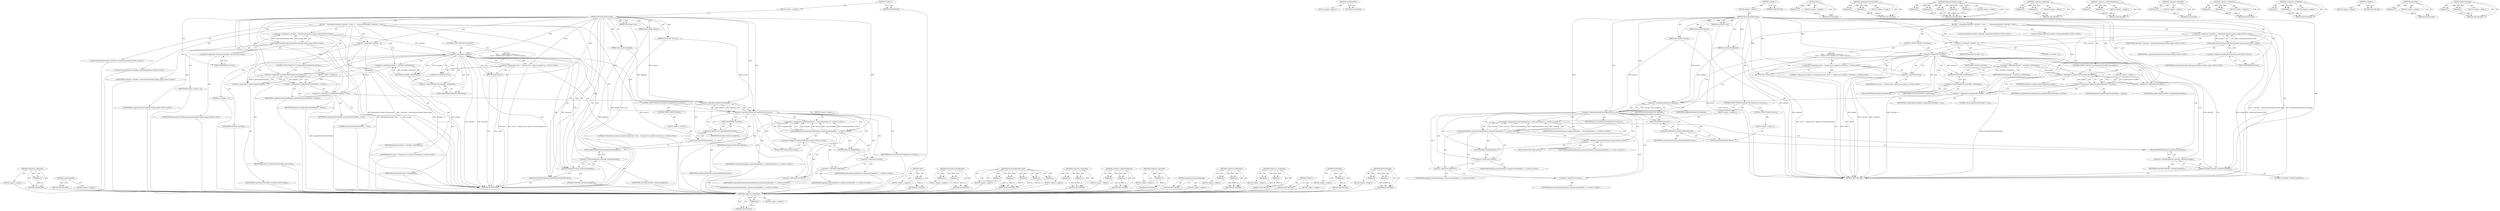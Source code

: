 digraph "positionChanged" {
vulnerable_133 [label=<(METHOD,&lt;operator&gt;.indirection)>];
vulnerable_134 [label=<(PARAM,p1)>];
vulnerable_135 [label=<(BLOCK,&lt;empty&gt;,&lt;empty&gt;)>];
vulnerable_136 [label=<(METHOD_RETURN,ANY)>];
vulnerable_159 [label=<(METHOD,currentTimeMS)>];
vulnerable_160 [label=<(BLOCK,&lt;empty&gt;,&lt;empty&gt;)>];
vulnerable_161 [label=<(METHOD_RETURN,ANY)>];
vulnerable_6 [label=<(METHOD,&lt;global&gt;)<SUB>1</SUB>>];
vulnerable_7 [label=<(BLOCK,&lt;empty&gt;,&lt;empty&gt;)<SUB>1</SUB>>];
vulnerable_8 [label=<(METHOD,setGeolocationOverride)<SUB>1</SUB>>];
vulnerable_9 [label=<(PARAM,ErrorString* error)<SUB>1</SUB>>];
vulnerable_10 [label=<(PARAM,const double* latitude)<SUB>1</SUB>>];
vulnerable_11 [label=<(PARAM,const double* longitude)<SUB>1</SUB>>];
vulnerable_12 [label=<(PARAM,const double* accuracy)<SUB>1</SUB>>];
vulnerable_13 [label=<(BLOCK,{
    GeolocationController* controller = Geolo...,{
    GeolocationController* controller = Geolo...)<SUB>2</SUB>>];
vulnerable_14 [label="<(LOCAL,GeolocationController* controller: GeolocationController*)<SUB>3</SUB>>"];
vulnerable_15 [label="<(&lt;operator&gt;.assignment,* controller = GeolocationController::from(m_page))<SUB>3</SUB>>"];
vulnerable_16 [label="<(IDENTIFIER,controller,* controller = GeolocationController::from(m_page))<SUB>3</SUB>>"];
vulnerable_17 [label="<(GeolocationController.from,GeolocationController::from(m_page))<SUB>3</SUB>>"];
vulnerable_18 [label="<(&lt;operator&gt;.fieldAccess,GeolocationController::from)<SUB>3</SUB>>"];
vulnerable_19 [label="<(IDENTIFIER,GeolocationController,GeolocationController::from(m_page))<SUB>3</SUB>>"];
vulnerable_20 [label=<(FIELD_IDENTIFIER,from,from)<SUB>3</SUB>>];
vulnerable_21 [label="<(IDENTIFIER,m_page,GeolocationController::from(m_page))<SUB>3</SUB>>"];
vulnerable_22 [label="<(LOCAL,GeolocationPosition* position: GeolocationPosition*)<SUB>4</SUB>>"];
vulnerable_23 [label=<(&lt;operator&gt;.assignment,* position = 0)<SUB>4</SUB>>];
vulnerable_24 [label=<(IDENTIFIER,position,* position = 0)<SUB>4</SUB>>];
vulnerable_25 [label=<(LITERAL,0,* position = 0)<SUB>4</SUB>>];
vulnerable_26 [label=<(CONTROL_STRUCTURE,IF,if (!controller))<SUB>5</SUB>>];
vulnerable_27 [label=<(&lt;operator&gt;.logicalNot,!controller)<SUB>5</SUB>>];
vulnerable_28 [label=<(IDENTIFIER,controller,!controller)<SUB>5</SUB>>];
vulnerable_29 [label="<(BLOCK,{
        *error = &quot;Internal error: unable to o...,{
        *error = &quot;Internal error: unable to o...)<SUB>5</SUB>>"];
vulnerable_30 [label="<(&lt;operator&gt;.assignment,*error = &quot;Internal error: unable to override ge...)<SUB>6</SUB>>"];
vulnerable_31 [label=<(&lt;operator&gt;.indirection,*error)<SUB>6</SUB>>];
vulnerable_32 [label="<(IDENTIFIER,error,*error = &quot;Internal error: unable to override ge...)<SUB>6</SUB>>"];
vulnerable_33 [label="<(LITERAL,&quot;Internal error: unable to override geolocation&quot;,*error = &quot;Internal error: unable to override ge...)<SUB>6</SUB>>"];
vulnerable_34 [label=<(RETURN,return;,return;)<SUB>7</SUB>>];
vulnerable_35 [label=<(&lt;operator&gt;.assignment,position = controller-&gt;lastPosition())<SUB>9</SUB>>];
vulnerable_36 [label=<(IDENTIFIER,position,position = controller-&gt;lastPosition())<SUB>9</SUB>>];
vulnerable_37 [label=<(lastPosition,controller-&gt;lastPosition())<SUB>9</SUB>>];
vulnerable_38 [label=<(&lt;operator&gt;.indirectFieldAccess,controller-&gt;lastPosition)<SUB>9</SUB>>];
vulnerable_39 [label=<(IDENTIFIER,controller,controller-&gt;lastPosition())<SUB>9</SUB>>];
vulnerable_40 [label=<(FIELD_IDENTIFIER,lastPosition,lastPosition)<SUB>9</SUB>>];
vulnerable_41 [label=<(CONTROL_STRUCTURE,IF,if (!m_geolocationOverridden &amp;&amp; position))<SUB>10</SUB>>];
vulnerable_42 [label=<(&lt;operator&gt;.logicalAnd,!m_geolocationOverridden &amp;&amp; position)<SUB>10</SUB>>];
vulnerable_43 [label=<(&lt;operator&gt;.logicalNot,!m_geolocationOverridden)<SUB>10</SUB>>];
vulnerable_44 [label=<(IDENTIFIER,m_geolocationOverridden,!m_geolocationOverridden)<SUB>10</SUB>>];
vulnerable_45 [label=<(IDENTIFIER,position,!m_geolocationOverridden &amp;&amp; position)<SUB>10</SUB>>];
vulnerable_46 [label=<(BLOCK,&lt;empty&gt;,&lt;empty&gt;)<SUB>11</SUB>>];
vulnerable_47 [label=<(&lt;operator&gt;.assignment,m_platformGeolocationPosition = position)<SUB>11</SUB>>];
vulnerable_48 [label=<(IDENTIFIER,m_platformGeolocationPosition,m_platformGeolocationPosition = position)<SUB>11</SUB>>];
vulnerable_49 [label=<(IDENTIFIER,position,m_platformGeolocationPosition = position)<SUB>11</SUB>>];
vulnerable_50 [label=<(&lt;operator&gt;.assignment,m_geolocationOverridden = true)<SUB>13</SUB>>];
vulnerable_51 [label=<(IDENTIFIER,m_geolocationOverridden,m_geolocationOverridden = true)<SUB>13</SUB>>];
vulnerable_52 [label=<(LITERAL,true,m_geolocationOverridden = true)<SUB>13</SUB>>];
vulnerable_53 [label=<(CONTROL_STRUCTURE,IF,if (latitude &amp;&amp; longitude &amp;&amp; accuracy))<SUB>14</SUB>>];
vulnerable_54 [label=<(&lt;operator&gt;.logicalAnd,latitude &amp;&amp; longitude &amp;&amp; accuracy)<SUB>14</SUB>>];
vulnerable_55 [label=<(&lt;operator&gt;.logicalAnd,latitude &amp;&amp; longitude)<SUB>14</SUB>>];
vulnerable_56 [label=<(IDENTIFIER,latitude,latitude &amp;&amp; longitude)<SUB>14</SUB>>];
vulnerable_57 [label=<(IDENTIFIER,longitude,latitude &amp;&amp; longitude)<SUB>14</SUB>>];
vulnerable_58 [label=<(IDENTIFIER,accuracy,latitude &amp;&amp; longitude &amp;&amp; accuracy)<SUB>14</SUB>>];
vulnerable_59 [label=<(BLOCK,&lt;empty&gt;,&lt;empty&gt;)<SUB>15</SUB>>];
vulnerable_60 [label="<(&lt;operator&gt;.assignment,m_geolocationPosition = GeolocationPosition::cr...)<SUB>15</SUB>>"];
vulnerable_61 [label="<(IDENTIFIER,m_geolocationPosition,m_geolocationPosition = GeolocationPosition::cr...)<SUB>15</SUB>>"];
vulnerable_62 [label="<(GeolocationPosition.create,GeolocationPosition::create(currentTimeMS(), *l...)<SUB>15</SUB>>"];
vulnerable_63 [label="<(&lt;operator&gt;.fieldAccess,GeolocationPosition::create)<SUB>15</SUB>>"];
vulnerable_64 [label="<(IDENTIFIER,GeolocationPosition,GeolocationPosition::create(currentTimeMS(), *l...)<SUB>15</SUB>>"];
vulnerable_65 [label=<(FIELD_IDENTIFIER,create,create)<SUB>15</SUB>>];
vulnerable_66 [label=<(currentTimeMS,currentTimeMS())<SUB>15</SUB>>];
vulnerable_67 [label=<(&lt;operator&gt;.indirection,*latitude)<SUB>15</SUB>>];
vulnerable_68 [label="<(IDENTIFIER,latitude,GeolocationPosition::create(currentTimeMS(), *l...)<SUB>15</SUB>>"];
vulnerable_69 [label=<(&lt;operator&gt;.indirection,*longitude)<SUB>15</SUB>>];
vulnerable_70 [label="<(IDENTIFIER,longitude,GeolocationPosition::create(currentTimeMS(), *l...)<SUB>15</SUB>>"];
vulnerable_71 [label=<(&lt;operator&gt;.indirection,*accuracy)<SUB>15</SUB>>];
vulnerable_72 [label="<(IDENTIFIER,accuracy,GeolocationPosition::create(currentTimeMS(), *l...)<SUB>15</SUB>>"];
vulnerable_73 [label=<(CONTROL_STRUCTURE,ELSE,else)<SUB>17</SUB>>];
vulnerable_74 [label=<(BLOCK,&lt;empty&gt;,&lt;empty&gt;)<SUB>17</SUB>>];
vulnerable_75 [label=<(clear,m_geolocationPosition.clear())<SUB>17</SUB>>];
vulnerable_76 [label=<(&lt;operator&gt;.fieldAccess,m_geolocationPosition.clear)<SUB>17</SUB>>];
vulnerable_77 [label=<(IDENTIFIER,m_geolocationPosition,m_geolocationPosition.clear())<SUB>17</SUB>>];
vulnerable_78 [label=<(FIELD_IDENTIFIER,clear,clear)<SUB>17</SUB>>];
vulnerable_79 [label=<(positionChanged,controller-&gt;positionChanged(0))<SUB>19</SUB>>];
vulnerable_80 [label=<(&lt;operator&gt;.indirectFieldAccess,controller-&gt;positionChanged)<SUB>19</SUB>>];
vulnerable_81 [label=<(IDENTIFIER,controller,controller-&gt;positionChanged(0))<SUB>19</SUB>>];
vulnerable_82 [label=<(FIELD_IDENTIFIER,positionChanged,positionChanged)<SUB>19</SUB>>];
vulnerable_83 [label=<(LITERAL,0,controller-&gt;positionChanged(0))<SUB>19</SUB>>];
vulnerable_84 [label=<(updateSensorsOverlayMessage,updateSensorsOverlayMessage())<SUB>20</SUB>>];
vulnerable_85 [label=<(METHOD_RETURN,void)<SUB>1</SUB>>];
vulnerable_87 [label=<(METHOD_RETURN,ANY)<SUB>1</SUB>>];
vulnerable_162 [label=<(METHOD,clear)>];
vulnerable_163 [label=<(PARAM,p1)>];
vulnerable_164 [label=<(BLOCK,&lt;empty&gt;,&lt;empty&gt;)>];
vulnerable_165 [label=<(METHOD_RETURN,ANY)>];
vulnerable_119 [label=<(METHOD,GeolocationController.from)>];
vulnerable_120 [label=<(PARAM,p1)>];
vulnerable_121 [label=<(PARAM,p2)>];
vulnerable_122 [label=<(BLOCK,&lt;empty&gt;,&lt;empty&gt;)>];
vulnerable_123 [label=<(METHOD_RETURN,ANY)>];
vulnerable_151 [label=<(METHOD,GeolocationPosition.create)>];
vulnerable_152 [label=<(PARAM,p1)>];
vulnerable_153 [label=<(PARAM,p2)>];
vulnerable_154 [label=<(PARAM,p3)>];
vulnerable_155 [label=<(PARAM,p4)>];
vulnerable_156 [label=<(PARAM,p5)>];
vulnerable_157 [label=<(BLOCK,&lt;empty&gt;,&lt;empty&gt;)>];
vulnerable_158 [label=<(METHOD_RETURN,ANY)>];
vulnerable_146 [label=<(METHOD,&lt;operator&gt;.logicalAnd)>];
vulnerable_147 [label=<(PARAM,p1)>];
vulnerable_148 [label=<(PARAM,p2)>];
vulnerable_149 [label=<(BLOCK,&lt;empty&gt;,&lt;empty&gt;)>];
vulnerable_150 [label=<(METHOD_RETURN,ANY)>];
vulnerable_141 [label=<(METHOD,&lt;operator&gt;.indirectFieldAccess)>];
vulnerable_142 [label=<(PARAM,p1)>];
vulnerable_143 [label=<(PARAM,p2)>];
vulnerable_144 [label=<(BLOCK,&lt;empty&gt;,&lt;empty&gt;)>];
vulnerable_145 [label=<(METHOD_RETURN,ANY)>];
vulnerable_129 [label=<(METHOD,&lt;operator&gt;.logicalNot)>];
vulnerable_130 [label=<(PARAM,p1)>];
vulnerable_131 [label=<(BLOCK,&lt;empty&gt;,&lt;empty&gt;)>];
vulnerable_132 [label=<(METHOD_RETURN,ANY)>];
vulnerable_171 [label=<(METHOD,updateSensorsOverlayMessage)>];
vulnerable_172 [label=<(BLOCK,&lt;empty&gt;,&lt;empty&gt;)>];
vulnerable_173 [label=<(METHOD_RETURN,ANY)>];
vulnerable_124 [label=<(METHOD,&lt;operator&gt;.fieldAccess)>];
vulnerable_125 [label=<(PARAM,p1)>];
vulnerable_126 [label=<(PARAM,p2)>];
vulnerable_127 [label=<(BLOCK,&lt;empty&gt;,&lt;empty&gt;)>];
vulnerable_128 [label=<(METHOD_RETURN,ANY)>];
vulnerable_114 [label=<(METHOD,&lt;operator&gt;.assignment)>];
vulnerable_115 [label=<(PARAM,p1)>];
vulnerable_116 [label=<(PARAM,p2)>];
vulnerable_117 [label=<(BLOCK,&lt;empty&gt;,&lt;empty&gt;)>];
vulnerable_118 [label=<(METHOD_RETURN,ANY)>];
vulnerable_108 [label=<(METHOD,&lt;global&gt;)<SUB>1</SUB>>];
vulnerable_109 [label=<(BLOCK,&lt;empty&gt;,&lt;empty&gt;)>];
vulnerable_110 [label=<(METHOD_RETURN,ANY)>];
vulnerable_137 [label=<(METHOD,lastPosition)>];
vulnerable_138 [label=<(PARAM,p1)>];
vulnerable_139 [label=<(BLOCK,&lt;empty&gt;,&lt;empty&gt;)>];
vulnerable_140 [label=<(METHOD_RETURN,ANY)>];
vulnerable_166 [label=<(METHOD,positionChanged)>];
vulnerable_167 [label=<(PARAM,p1)>];
vulnerable_168 [label=<(PARAM,p2)>];
vulnerable_169 [label=<(BLOCK,&lt;empty&gt;,&lt;empty&gt;)>];
vulnerable_170 [label=<(METHOD_RETURN,ANY)>];
fixed_132 [label=<(METHOD,&lt;operator&gt;.indirection)>];
fixed_133 [label=<(PARAM,p1)>];
fixed_134 [label=<(BLOCK,&lt;empty&gt;,&lt;empty&gt;)>];
fixed_135 [label=<(METHOD_RETURN,ANY)>];
fixed_158 [label=<(METHOD,currentTimeMS)>];
fixed_159 [label=<(BLOCK,&lt;empty&gt;,&lt;empty&gt;)>];
fixed_160 [label=<(METHOD_RETURN,ANY)>];
fixed_6 [label=<(METHOD,&lt;global&gt;)<SUB>1</SUB>>];
fixed_7 [label=<(BLOCK,&lt;empty&gt;,&lt;empty&gt;)<SUB>1</SUB>>];
fixed_8 [label=<(METHOD,setGeolocationOverride)<SUB>1</SUB>>];
fixed_9 [label=<(PARAM,ErrorString* error)<SUB>1</SUB>>];
fixed_10 [label=<(PARAM,const double* latitude)<SUB>1</SUB>>];
fixed_11 [label=<(PARAM,const double* longitude)<SUB>1</SUB>>];
fixed_12 [label=<(PARAM,const double* accuracy)<SUB>1</SUB>>];
fixed_13 [label=<(BLOCK,{
    GeolocationController* controller = Geolo...,{
    GeolocationController* controller = Geolo...)<SUB>2</SUB>>];
fixed_14 [label="<(LOCAL,GeolocationController* controller: GeolocationController*)<SUB>3</SUB>>"];
fixed_15 [label="<(&lt;operator&gt;.assignment,* controller = GeolocationController::from(m_page))<SUB>3</SUB>>"];
fixed_16 [label="<(IDENTIFIER,controller,* controller = GeolocationController::from(m_page))<SUB>3</SUB>>"];
fixed_17 [label="<(GeolocationController.from,GeolocationController::from(m_page))<SUB>3</SUB>>"];
fixed_18 [label="<(&lt;operator&gt;.fieldAccess,GeolocationController::from)<SUB>3</SUB>>"];
fixed_19 [label="<(IDENTIFIER,GeolocationController,GeolocationController::from(m_page))<SUB>3</SUB>>"];
fixed_20 [label=<(FIELD_IDENTIFIER,from,from)<SUB>3</SUB>>];
fixed_21 [label="<(IDENTIFIER,m_page,GeolocationController::from(m_page))<SUB>3</SUB>>"];
fixed_22 [label="<(LOCAL,GeolocationPosition* position: GeolocationPosition*)<SUB>4</SUB>>"];
fixed_23 [label=<(&lt;operator&gt;.assignment,* position = 0)<SUB>4</SUB>>];
fixed_24 [label=<(IDENTIFIER,position,* position = 0)<SUB>4</SUB>>];
fixed_25 [label=<(LITERAL,0,* position = 0)<SUB>4</SUB>>];
fixed_26 [label=<(CONTROL_STRUCTURE,IF,if (!controller))<SUB>5</SUB>>];
fixed_27 [label=<(&lt;operator&gt;.logicalNot,!controller)<SUB>5</SUB>>];
fixed_28 [label=<(IDENTIFIER,controller,!controller)<SUB>5</SUB>>];
fixed_29 [label="<(BLOCK,{
        *error = &quot;Internal error: unable to o...,{
        *error = &quot;Internal error: unable to o...)<SUB>5</SUB>>"];
fixed_30 [label="<(&lt;operator&gt;.assignment,*error = &quot;Internal error: unable to override ge...)<SUB>6</SUB>>"];
fixed_31 [label=<(&lt;operator&gt;.indirection,*error)<SUB>6</SUB>>];
fixed_32 [label="<(IDENTIFIER,error,*error = &quot;Internal error: unable to override ge...)<SUB>6</SUB>>"];
fixed_33 [label="<(LITERAL,&quot;Internal error: unable to override geolocation&quot;,*error = &quot;Internal error: unable to override ge...)<SUB>6</SUB>>"];
fixed_34 [label=<(RETURN,return;,return;)<SUB>7</SUB>>];
fixed_35 [label=<(&lt;operator&gt;.assignment,position = controller-&gt;lastPosition())<SUB>9</SUB>>];
fixed_36 [label=<(IDENTIFIER,position,position = controller-&gt;lastPosition())<SUB>9</SUB>>];
fixed_37 [label=<(lastPosition,controller-&gt;lastPosition())<SUB>9</SUB>>];
fixed_38 [label=<(&lt;operator&gt;.indirectFieldAccess,controller-&gt;lastPosition)<SUB>9</SUB>>];
fixed_39 [label=<(IDENTIFIER,controller,controller-&gt;lastPosition())<SUB>9</SUB>>];
fixed_40 [label=<(FIELD_IDENTIFIER,lastPosition,lastPosition)<SUB>9</SUB>>];
fixed_41 [label=<(CONTROL_STRUCTURE,IF,if (!m_geolocationOverridden &amp;&amp; position))<SUB>10</SUB>>];
fixed_42 [label=<(&lt;operator&gt;.logicalAnd,!m_geolocationOverridden &amp;&amp; position)<SUB>10</SUB>>];
fixed_43 [label=<(&lt;operator&gt;.logicalNot,!m_geolocationOverridden)<SUB>10</SUB>>];
fixed_44 [label=<(IDENTIFIER,m_geolocationOverridden,!m_geolocationOverridden)<SUB>10</SUB>>];
fixed_45 [label=<(IDENTIFIER,position,!m_geolocationOverridden &amp;&amp; position)<SUB>10</SUB>>];
fixed_46 [label=<(BLOCK,&lt;empty&gt;,&lt;empty&gt;)<SUB>11</SUB>>];
fixed_47 [label=<(&lt;operator&gt;.assignment,m_platformGeolocationPosition = position)<SUB>11</SUB>>];
fixed_48 [label=<(IDENTIFIER,m_platformGeolocationPosition,m_platformGeolocationPosition = position)<SUB>11</SUB>>];
fixed_49 [label=<(IDENTIFIER,position,m_platformGeolocationPosition = position)<SUB>11</SUB>>];
fixed_50 [label=<(&lt;operator&gt;.assignment,m_geolocationOverridden = true)<SUB>13</SUB>>];
fixed_51 [label=<(IDENTIFIER,m_geolocationOverridden,m_geolocationOverridden = true)<SUB>13</SUB>>];
fixed_52 [label=<(LITERAL,true,m_geolocationOverridden = true)<SUB>13</SUB>>];
fixed_53 [label=<(CONTROL_STRUCTURE,IF,if (latitude &amp;&amp; longitude &amp;&amp; accuracy))<SUB>14</SUB>>];
fixed_54 [label=<(&lt;operator&gt;.logicalAnd,latitude &amp;&amp; longitude &amp;&amp; accuracy)<SUB>14</SUB>>];
fixed_55 [label=<(&lt;operator&gt;.logicalAnd,latitude &amp;&amp; longitude)<SUB>14</SUB>>];
fixed_56 [label=<(IDENTIFIER,latitude,latitude &amp;&amp; longitude)<SUB>14</SUB>>];
fixed_57 [label=<(IDENTIFIER,longitude,latitude &amp;&amp; longitude)<SUB>14</SUB>>];
fixed_58 [label=<(IDENTIFIER,accuracy,latitude &amp;&amp; longitude &amp;&amp; accuracy)<SUB>14</SUB>>];
fixed_59 [label=<(BLOCK,&lt;empty&gt;,&lt;empty&gt;)<SUB>15</SUB>>];
fixed_60 [label="<(&lt;operator&gt;.assignment,m_geolocationPosition = GeolocationPosition::cr...)<SUB>15</SUB>>"];
fixed_61 [label="<(IDENTIFIER,m_geolocationPosition,m_geolocationPosition = GeolocationPosition::cr...)<SUB>15</SUB>>"];
fixed_62 [label="<(GeolocationPosition.create,GeolocationPosition::create(currentTimeMS(), *l...)<SUB>15</SUB>>"];
fixed_63 [label="<(&lt;operator&gt;.fieldAccess,GeolocationPosition::create)<SUB>15</SUB>>"];
fixed_64 [label="<(IDENTIFIER,GeolocationPosition,GeolocationPosition::create(currentTimeMS(), *l...)<SUB>15</SUB>>"];
fixed_65 [label=<(FIELD_IDENTIFIER,create,create)<SUB>15</SUB>>];
fixed_66 [label=<(currentTimeMS,currentTimeMS())<SUB>15</SUB>>];
fixed_67 [label=<(&lt;operator&gt;.indirection,*latitude)<SUB>15</SUB>>];
fixed_68 [label="<(IDENTIFIER,latitude,GeolocationPosition::create(currentTimeMS(), *l...)<SUB>15</SUB>>"];
fixed_69 [label=<(&lt;operator&gt;.indirection,*longitude)<SUB>15</SUB>>];
fixed_70 [label="<(IDENTIFIER,longitude,GeolocationPosition::create(currentTimeMS(), *l...)<SUB>15</SUB>>"];
fixed_71 [label=<(&lt;operator&gt;.indirection,*accuracy)<SUB>15</SUB>>];
fixed_72 [label="<(IDENTIFIER,accuracy,GeolocationPosition::create(currentTimeMS(), *l...)<SUB>15</SUB>>"];
fixed_73 [label=<(CONTROL_STRUCTURE,ELSE,else)<SUB>17</SUB>>];
fixed_74 [label=<(BLOCK,&lt;empty&gt;,&lt;empty&gt;)<SUB>17</SUB>>];
fixed_75 [label=<(clear,m_geolocationPosition.clear())<SUB>17</SUB>>];
fixed_76 [label=<(&lt;operator&gt;.fieldAccess,m_geolocationPosition.clear)<SUB>17</SUB>>];
fixed_77 [label=<(IDENTIFIER,m_geolocationPosition,m_geolocationPosition.clear())<SUB>17</SUB>>];
fixed_78 [label=<(FIELD_IDENTIFIER,clear,clear)<SUB>17</SUB>>];
fixed_79 [label=<(positionChanged,controller-&gt;positionChanged(0))<SUB>19</SUB>>];
fixed_80 [label=<(&lt;operator&gt;.indirectFieldAccess,controller-&gt;positionChanged)<SUB>19</SUB>>];
fixed_81 [label=<(IDENTIFIER,controller,controller-&gt;positionChanged(0))<SUB>19</SUB>>];
fixed_82 [label=<(FIELD_IDENTIFIER,positionChanged,positionChanged)<SUB>19</SUB>>];
fixed_83 [label=<(LITERAL,0,controller-&gt;positionChanged(0))<SUB>19</SUB>>];
fixed_84 [label=<(METHOD_RETURN,void)<SUB>1</SUB>>];
fixed_86 [label=<(METHOD_RETURN,ANY)<SUB>1</SUB>>];
fixed_161 [label=<(METHOD,clear)>];
fixed_162 [label=<(PARAM,p1)>];
fixed_163 [label=<(BLOCK,&lt;empty&gt;,&lt;empty&gt;)>];
fixed_164 [label=<(METHOD_RETURN,ANY)>];
fixed_118 [label=<(METHOD,GeolocationController.from)>];
fixed_119 [label=<(PARAM,p1)>];
fixed_120 [label=<(PARAM,p2)>];
fixed_121 [label=<(BLOCK,&lt;empty&gt;,&lt;empty&gt;)>];
fixed_122 [label=<(METHOD_RETURN,ANY)>];
fixed_150 [label=<(METHOD,GeolocationPosition.create)>];
fixed_151 [label=<(PARAM,p1)>];
fixed_152 [label=<(PARAM,p2)>];
fixed_153 [label=<(PARAM,p3)>];
fixed_154 [label=<(PARAM,p4)>];
fixed_155 [label=<(PARAM,p5)>];
fixed_156 [label=<(BLOCK,&lt;empty&gt;,&lt;empty&gt;)>];
fixed_157 [label=<(METHOD_RETURN,ANY)>];
fixed_145 [label=<(METHOD,&lt;operator&gt;.logicalAnd)>];
fixed_146 [label=<(PARAM,p1)>];
fixed_147 [label=<(PARAM,p2)>];
fixed_148 [label=<(BLOCK,&lt;empty&gt;,&lt;empty&gt;)>];
fixed_149 [label=<(METHOD_RETURN,ANY)>];
fixed_140 [label=<(METHOD,&lt;operator&gt;.indirectFieldAccess)>];
fixed_141 [label=<(PARAM,p1)>];
fixed_142 [label=<(PARAM,p2)>];
fixed_143 [label=<(BLOCK,&lt;empty&gt;,&lt;empty&gt;)>];
fixed_144 [label=<(METHOD_RETURN,ANY)>];
fixed_128 [label=<(METHOD,&lt;operator&gt;.logicalNot)>];
fixed_129 [label=<(PARAM,p1)>];
fixed_130 [label=<(BLOCK,&lt;empty&gt;,&lt;empty&gt;)>];
fixed_131 [label=<(METHOD_RETURN,ANY)>];
fixed_123 [label=<(METHOD,&lt;operator&gt;.fieldAccess)>];
fixed_124 [label=<(PARAM,p1)>];
fixed_125 [label=<(PARAM,p2)>];
fixed_126 [label=<(BLOCK,&lt;empty&gt;,&lt;empty&gt;)>];
fixed_127 [label=<(METHOD_RETURN,ANY)>];
fixed_113 [label=<(METHOD,&lt;operator&gt;.assignment)>];
fixed_114 [label=<(PARAM,p1)>];
fixed_115 [label=<(PARAM,p2)>];
fixed_116 [label=<(BLOCK,&lt;empty&gt;,&lt;empty&gt;)>];
fixed_117 [label=<(METHOD_RETURN,ANY)>];
fixed_107 [label=<(METHOD,&lt;global&gt;)<SUB>1</SUB>>];
fixed_108 [label=<(BLOCK,&lt;empty&gt;,&lt;empty&gt;)>];
fixed_109 [label=<(METHOD_RETURN,ANY)>];
fixed_136 [label=<(METHOD,lastPosition)>];
fixed_137 [label=<(PARAM,p1)>];
fixed_138 [label=<(BLOCK,&lt;empty&gt;,&lt;empty&gt;)>];
fixed_139 [label=<(METHOD_RETURN,ANY)>];
fixed_165 [label=<(METHOD,positionChanged)>];
fixed_166 [label=<(PARAM,p1)>];
fixed_167 [label=<(PARAM,p2)>];
fixed_168 [label=<(BLOCK,&lt;empty&gt;,&lt;empty&gt;)>];
fixed_169 [label=<(METHOD_RETURN,ANY)>];
vulnerable_133 -> vulnerable_134  [key=0, label="AST: "];
vulnerable_133 -> vulnerable_134  [key=1, label="DDG: "];
vulnerable_133 -> vulnerable_135  [key=0, label="AST: "];
vulnerable_133 -> vulnerable_136  [key=0, label="AST: "];
vulnerable_133 -> vulnerable_136  [key=1, label="CFG: "];
vulnerable_134 -> vulnerable_136  [key=0, label="DDG: p1"];
vulnerable_135 -> fixed_132  [key=0];
vulnerable_136 -> fixed_132  [key=0];
vulnerable_159 -> vulnerable_160  [key=0, label="AST: "];
vulnerable_159 -> vulnerable_161  [key=0, label="AST: "];
vulnerable_159 -> vulnerable_161  [key=1, label="CFG: "];
vulnerable_160 -> fixed_132  [key=0];
vulnerable_161 -> fixed_132  [key=0];
vulnerable_6 -> vulnerable_7  [key=0, label="AST: "];
vulnerable_6 -> vulnerable_87  [key=0, label="AST: "];
vulnerable_6 -> vulnerable_87  [key=1, label="CFG: "];
vulnerable_7 -> vulnerable_8  [key=0, label="AST: "];
vulnerable_8 -> vulnerable_9  [key=0, label="AST: "];
vulnerable_8 -> vulnerable_9  [key=1, label="DDG: "];
vulnerable_8 -> vulnerable_10  [key=0, label="AST: "];
vulnerable_8 -> vulnerable_10  [key=1, label="DDG: "];
vulnerable_8 -> vulnerable_11  [key=0, label="AST: "];
vulnerable_8 -> vulnerable_11  [key=1, label="DDG: "];
vulnerable_8 -> vulnerable_12  [key=0, label="AST: "];
vulnerable_8 -> vulnerable_12  [key=1, label="DDG: "];
vulnerable_8 -> vulnerable_13  [key=0, label="AST: "];
vulnerable_8 -> vulnerable_85  [key=0, label="AST: "];
vulnerable_8 -> vulnerable_20  [key=0, label="CFG: "];
vulnerable_8 -> vulnerable_23  [key=0, label="DDG: "];
vulnerable_8 -> vulnerable_50  [key=0, label="DDG: "];
vulnerable_8 -> vulnerable_84  [key=0, label="DDG: "];
vulnerable_8 -> vulnerable_79  [key=0, label="DDG: "];
vulnerable_8 -> vulnerable_17  [key=0, label="DDG: "];
vulnerable_8 -> vulnerable_27  [key=0, label="DDG: "];
vulnerable_8 -> vulnerable_30  [key=0, label="DDG: "];
vulnerable_8 -> vulnerable_34  [key=0, label="DDG: "];
vulnerable_8 -> vulnerable_42  [key=0, label="DDG: "];
vulnerable_8 -> vulnerable_47  [key=0, label="DDG: "];
vulnerable_8 -> vulnerable_54  [key=0, label="DDG: "];
vulnerable_8 -> vulnerable_43  [key=0, label="DDG: "];
vulnerable_8 -> vulnerable_55  [key=0, label="DDG: "];
vulnerable_8 -> vulnerable_62  [key=0, label="DDG: "];
vulnerable_9 -> vulnerable_85  [key=0, label="DDG: error"];
vulnerable_10 -> vulnerable_85  [key=0, label="DDG: latitude"];
vulnerable_10 -> vulnerable_55  [key=0, label="DDG: latitude"];
vulnerable_11 -> vulnerable_85  [key=0, label="DDG: longitude"];
vulnerable_11 -> vulnerable_55  [key=0, label="DDG: longitude"];
vulnerable_12 -> vulnerable_85  [key=0, label="DDG: accuracy"];
vulnerable_12 -> vulnerable_54  [key=0, label="DDG: accuracy"];
vulnerable_13 -> vulnerable_14  [key=0, label="AST: "];
vulnerable_13 -> vulnerable_15  [key=0, label="AST: "];
vulnerable_13 -> vulnerable_22  [key=0, label="AST: "];
vulnerable_13 -> vulnerable_23  [key=0, label="AST: "];
vulnerable_13 -> vulnerable_26  [key=0, label="AST: "];
vulnerable_13 -> vulnerable_35  [key=0, label="AST: "];
vulnerable_13 -> vulnerable_41  [key=0, label="AST: "];
vulnerable_13 -> vulnerable_50  [key=0, label="AST: "];
vulnerable_13 -> vulnerable_53  [key=0, label="AST: "];
vulnerable_13 -> vulnerable_79  [key=0, label="AST: "];
vulnerable_13 -> vulnerable_84  [key=0, label="AST: "];
vulnerable_14 -> fixed_132  [key=0];
vulnerable_15 -> vulnerable_16  [key=0, label="AST: "];
vulnerable_15 -> vulnerable_17  [key=0, label="AST: "];
vulnerable_15 -> vulnerable_23  [key=0, label="CFG: "];
vulnerable_15 -> vulnerable_85  [key=0, label="DDG: GeolocationController::from(m_page)"];
vulnerable_15 -> vulnerable_85  [key=1, label="DDG: * controller = GeolocationController::from(m_page)"];
vulnerable_15 -> vulnerable_27  [key=0, label="DDG: controller"];
vulnerable_16 -> fixed_132  [key=0];
vulnerable_17 -> vulnerable_18  [key=0, label="AST: "];
vulnerable_17 -> vulnerable_21  [key=0, label="AST: "];
vulnerable_17 -> vulnerable_15  [key=0, label="CFG: "];
vulnerable_17 -> vulnerable_15  [key=1, label="DDG: GeolocationController::from"];
vulnerable_17 -> vulnerable_15  [key=2, label="DDG: m_page"];
vulnerable_17 -> vulnerable_85  [key=0, label="DDG: GeolocationController::from"];
vulnerable_17 -> vulnerable_85  [key=1, label="DDG: m_page"];
vulnerable_18 -> vulnerable_19  [key=0, label="AST: "];
vulnerable_18 -> vulnerable_20  [key=0, label="AST: "];
vulnerable_18 -> vulnerable_17  [key=0, label="CFG: "];
vulnerable_19 -> fixed_132  [key=0];
vulnerable_20 -> vulnerable_18  [key=0, label="CFG: "];
vulnerable_21 -> fixed_132  [key=0];
vulnerable_22 -> fixed_132  [key=0];
vulnerable_23 -> vulnerable_24  [key=0, label="AST: "];
vulnerable_23 -> vulnerable_25  [key=0, label="AST: "];
vulnerable_23 -> vulnerable_27  [key=0, label="CFG: "];
vulnerable_23 -> vulnerable_85  [key=0, label="DDG: position"];
vulnerable_23 -> vulnerable_85  [key=1, label="DDG: * position = 0"];
vulnerable_24 -> fixed_132  [key=0];
vulnerable_25 -> fixed_132  [key=0];
vulnerable_26 -> vulnerable_27  [key=0, label="AST: "];
vulnerable_26 -> vulnerable_29  [key=0, label="AST: "];
vulnerable_27 -> vulnerable_28  [key=0, label="AST: "];
vulnerable_27 -> vulnerable_31  [key=0, label="CFG: "];
vulnerable_27 -> vulnerable_31  [key=1, label="CDG: "];
vulnerable_27 -> vulnerable_40  [key=0, label="CFG: "];
vulnerable_27 -> vulnerable_40  [key=1, label="CDG: "];
vulnerable_27 -> vulnerable_85  [key=0, label="DDG: controller"];
vulnerable_27 -> vulnerable_85  [key=1, label="DDG: !controller"];
vulnerable_27 -> vulnerable_79  [key=0, label="DDG: controller"];
vulnerable_27 -> vulnerable_79  [key=1, label="CDG: "];
vulnerable_27 -> vulnerable_37  [key=0, label="DDG: controller"];
vulnerable_27 -> vulnerable_37  [key=1, label="CDG: "];
vulnerable_27 -> vulnerable_30  [key=0, label="CDG: "];
vulnerable_27 -> vulnerable_34  [key=0, label="CDG: "];
vulnerable_27 -> vulnerable_42  [key=0, label="CDG: "];
vulnerable_27 -> vulnerable_84  [key=0, label="CDG: "];
vulnerable_27 -> vulnerable_38  [key=0, label="CDG: "];
vulnerable_27 -> vulnerable_50  [key=0, label="CDG: "];
vulnerable_27 -> vulnerable_35  [key=0, label="CDG: "];
vulnerable_27 -> vulnerable_82  [key=0, label="CDG: "];
vulnerable_27 -> vulnerable_54  [key=0, label="CDG: "];
vulnerable_27 -> vulnerable_43  [key=0, label="CDG: "];
vulnerable_27 -> vulnerable_80  [key=0, label="CDG: "];
vulnerable_27 -> vulnerable_55  [key=0, label="CDG: "];
vulnerable_28 -> fixed_132  [key=0];
vulnerable_29 -> vulnerable_30  [key=0, label="AST: "];
vulnerable_29 -> vulnerable_34  [key=0, label="AST: "];
vulnerable_30 -> vulnerable_31  [key=0, label="AST: "];
vulnerable_30 -> vulnerable_33  [key=0, label="AST: "];
vulnerable_30 -> vulnerable_34  [key=0, label="CFG: "];
vulnerable_30 -> vulnerable_85  [key=0, label="DDG: *error"];
vulnerable_30 -> vulnerable_85  [key=1, label="DDG: *error = &quot;Internal error: unable to override geolocation&quot;"];
vulnerable_31 -> vulnerable_32  [key=0, label="AST: "];
vulnerable_31 -> vulnerable_30  [key=0, label="CFG: "];
vulnerable_32 -> fixed_132  [key=0];
vulnerable_33 -> fixed_132  [key=0];
vulnerable_34 -> vulnerable_85  [key=0, label="CFG: "];
vulnerable_34 -> vulnerable_85  [key=1, label="DDG: &lt;RET&gt;"];
vulnerable_35 -> vulnerable_36  [key=0, label="AST: "];
vulnerable_35 -> vulnerable_37  [key=0, label="AST: "];
vulnerable_35 -> vulnerable_43  [key=0, label="CFG: "];
vulnerable_35 -> vulnerable_42  [key=0, label="DDG: position"];
vulnerable_36 -> fixed_132  [key=0];
vulnerable_37 -> vulnerable_38  [key=0, label="AST: "];
vulnerable_37 -> vulnerable_35  [key=0, label="CFG: "];
vulnerable_37 -> vulnerable_35  [key=1, label="DDG: controller-&gt;lastPosition"];
vulnerable_38 -> vulnerable_39  [key=0, label="AST: "];
vulnerable_38 -> vulnerable_40  [key=0, label="AST: "];
vulnerable_38 -> vulnerable_37  [key=0, label="CFG: "];
vulnerable_39 -> fixed_132  [key=0];
vulnerable_40 -> vulnerable_38  [key=0, label="CFG: "];
vulnerable_41 -> vulnerable_42  [key=0, label="AST: "];
vulnerable_41 -> vulnerable_46  [key=0, label="AST: "];
vulnerable_42 -> vulnerable_43  [key=0, label="AST: "];
vulnerable_42 -> vulnerable_45  [key=0, label="AST: "];
vulnerable_42 -> vulnerable_47  [key=0, label="CFG: "];
vulnerable_42 -> vulnerable_47  [key=1, label="DDG: position"];
vulnerable_42 -> vulnerable_47  [key=2, label="CDG: "];
vulnerable_42 -> vulnerable_50  [key=0, label="CFG: "];
vulnerable_43 -> vulnerable_44  [key=0, label="AST: "];
vulnerable_43 -> vulnerable_42  [key=0, label="CFG: "];
vulnerable_43 -> vulnerable_42  [key=1, label="DDG: m_geolocationOverridden"];
vulnerable_44 -> fixed_132  [key=0];
vulnerable_45 -> fixed_132  [key=0];
vulnerable_46 -> vulnerable_47  [key=0, label="AST: "];
vulnerable_47 -> vulnerable_48  [key=0, label="AST: "];
vulnerable_47 -> vulnerable_49  [key=0, label="AST: "];
vulnerable_47 -> vulnerable_50  [key=0, label="CFG: "];
vulnerable_47 -> vulnerable_85  [key=0, label="DDG: m_platformGeolocationPosition"];
vulnerable_48 -> fixed_132  [key=0];
vulnerable_49 -> fixed_132  [key=0];
vulnerable_50 -> vulnerable_51  [key=0, label="AST: "];
vulnerable_50 -> vulnerable_52  [key=0, label="AST: "];
vulnerable_50 -> vulnerable_55  [key=0, label="CFG: "];
vulnerable_51 -> fixed_132  [key=0];
vulnerable_52 -> fixed_132  [key=0];
vulnerable_53 -> vulnerable_54  [key=0, label="AST: "];
vulnerable_53 -> vulnerable_59  [key=0, label="AST: "];
vulnerable_53 -> vulnerable_73  [key=0, label="AST: "];
vulnerable_54 -> vulnerable_55  [key=0, label="AST: "];
vulnerable_54 -> vulnerable_58  [key=0, label="AST: "];
vulnerable_54 -> vulnerable_65  [key=0, label="CFG: "];
vulnerable_54 -> vulnerable_65  [key=1, label="CDG: "];
vulnerable_54 -> vulnerable_78  [key=0, label="CFG: "];
vulnerable_54 -> vulnerable_78  [key=1, label="CDG: "];
vulnerable_54 -> vulnerable_60  [key=0, label="CDG: "];
vulnerable_54 -> vulnerable_66  [key=0, label="CDG: "];
vulnerable_54 -> vulnerable_75  [key=0, label="CDG: "];
vulnerable_54 -> vulnerable_69  [key=0, label="CDG: "];
vulnerable_54 -> vulnerable_67  [key=0, label="CDG: "];
vulnerable_54 -> vulnerable_76  [key=0, label="CDG: "];
vulnerable_54 -> vulnerable_71  [key=0, label="CDG: "];
vulnerable_54 -> vulnerable_63  [key=0, label="CDG: "];
vulnerable_54 -> vulnerable_62  [key=0, label="CDG: "];
vulnerable_55 -> vulnerable_56  [key=0, label="AST: "];
vulnerable_55 -> vulnerable_57  [key=0, label="AST: "];
vulnerable_55 -> vulnerable_54  [key=0, label="CFG: "];
vulnerable_55 -> vulnerable_54  [key=1, label="DDG: latitude"];
vulnerable_55 -> vulnerable_54  [key=2, label="DDG: longitude"];
vulnerable_56 -> fixed_132  [key=0];
vulnerable_57 -> fixed_132  [key=0];
vulnerable_58 -> fixed_132  [key=0];
vulnerable_59 -> vulnerable_60  [key=0, label="AST: "];
vulnerable_60 -> vulnerable_61  [key=0, label="AST: "];
vulnerable_60 -> vulnerable_62  [key=0, label="AST: "];
vulnerable_60 -> vulnerable_82  [key=0, label="CFG: "];
vulnerable_61 -> fixed_132  [key=0];
vulnerable_62 -> vulnerable_63  [key=0, label="AST: "];
vulnerable_62 -> vulnerable_66  [key=0, label="AST: "];
vulnerable_62 -> vulnerable_67  [key=0, label="AST: "];
vulnerable_62 -> vulnerable_69  [key=0, label="AST: "];
vulnerable_62 -> vulnerable_71  [key=0, label="AST: "];
vulnerable_62 -> vulnerable_60  [key=0, label="CFG: "];
vulnerable_62 -> vulnerable_60  [key=1, label="DDG: *latitude"];
vulnerable_62 -> vulnerable_60  [key=2, label="DDG: *accuracy"];
vulnerable_62 -> vulnerable_60  [key=3, label="DDG: currentTimeMS()"];
vulnerable_62 -> vulnerable_60  [key=4, label="DDG: GeolocationPosition::create"];
vulnerable_62 -> vulnerable_60  [key=5, label="DDG: *longitude"];
vulnerable_63 -> vulnerable_64  [key=0, label="AST: "];
vulnerable_63 -> vulnerable_65  [key=0, label="AST: "];
vulnerable_63 -> vulnerable_66  [key=0, label="CFG: "];
vulnerable_64 -> fixed_132  [key=0];
vulnerable_65 -> vulnerable_63  [key=0, label="CFG: "];
vulnerable_66 -> vulnerable_67  [key=0, label="CFG: "];
vulnerable_67 -> vulnerable_68  [key=0, label="AST: "];
vulnerable_67 -> vulnerable_69  [key=0, label="CFG: "];
vulnerable_68 -> fixed_132  [key=0];
vulnerable_69 -> vulnerable_70  [key=0, label="AST: "];
vulnerable_69 -> vulnerable_71  [key=0, label="CFG: "];
vulnerable_70 -> fixed_132  [key=0];
vulnerable_71 -> vulnerable_72  [key=0, label="AST: "];
vulnerable_71 -> vulnerable_62  [key=0, label="CFG: "];
vulnerable_72 -> fixed_132  [key=0];
vulnerable_73 -> vulnerable_74  [key=0, label="AST: "];
vulnerable_74 -> vulnerable_75  [key=0, label="AST: "];
vulnerable_75 -> vulnerable_76  [key=0, label="AST: "];
vulnerable_75 -> vulnerable_82  [key=0, label="CFG: "];
vulnerable_76 -> vulnerable_77  [key=0, label="AST: "];
vulnerable_76 -> vulnerable_78  [key=0, label="AST: "];
vulnerable_76 -> vulnerable_75  [key=0, label="CFG: "];
vulnerable_77 -> fixed_132  [key=0];
vulnerable_78 -> vulnerable_76  [key=0, label="CFG: "];
vulnerable_79 -> vulnerable_80  [key=0, label="AST: "];
vulnerable_79 -> vulnerable_83  [key=0, label="AST: "];
vulnerable_79 -> vulnerable_84  [key=0, label="CFG: "];
vulnerable_80 -> vulnerable_81  [key=0, label="AST: "];
vulnerable_80 -> vulnerable_82  [key=0, label="AST: "];
vulnerable_80 -> vulnerable_79  [key=0, label="CFG: "];
vulnerable_81 -> fixed_132  [key=0];
vulnerable_82 -> vulnerable_80  [key=0, label="CFG: "];
vulnerable_83 -> fixed_132  [key=0];
vulnerable_84 -> vulnerable_85  [key=0, label="CFG: "];
vulnerable_85 -> fixed_132  [key=0];
vulnerable_87 -> fixed_132  [key=0];
vulnerable_162 -> vulnerable_163  [key=0, label="AST: "];
vulnerable_162 -> vulnerable_163  [key=1, label="DDG: "];
vulnerable_162 -> vulnerable_164  [key=0, label="AST: "];
vulnerable_162 -> vulnerable_165  [key=0, label="AST: "];
vulnerable_162 -> vulnerable_165  [key=1, label="CFG: "];
vulnerable_163 -> vulnerable_165  [key=0, label="DDG: p1"];
vulnerable_164 -> fixed_132  [key=0];
vulnerable_165 -> fixed_132  [key=0];
vulnerable_119 -> vulnerable_120  [key=0, label="AST: "];
vulnerable_119 -> vulnerable_120  [key=1, label="DDG: "];
vulnerable_119 -> vulnerable_122  [key=0, label="AST: "];
vulnerable_119 -> vulnerable_121  [key=0, label="AST: "];
vulnerable_119 -> vulnerable_121  [key=1, label="DDG: "];
vulnerable_119 -> vulnerable_123  [key=0, label="AST: "];
vulnerable_119 -> vulnerable_123  [key=1, label="CFG: "];
vulnerable_120 -> vulnerable_123  [key=0, label="DDG: p1"];
vulnerable_121 -> vulnerable_123  [key=0, label="DDG: p2"];
vulnerable_122 -> fixed_132  [key=0];
vulnerable_123 -> fixed_132  [key=0];
vulnerable_151 -> vulnerable_152  [key=0, label="AST: "];
vulnerable_151 -> vulnerable_152  [key=1, label="DDG: "];
vulnerable_151 -> vulnerable_157  [key=0, label="AST: "];
vulnerable_151 -> vulnerable_153  [key=0, label="AST: "];
vulnerable_151 -> vulnerable_153  [key=1, label="DDG: "];
vulnerable_151 -> vulnerable_158  [key=0, label="AST: "];
vulnerable_151 -> vulnerable_158  [key=1, label="CFG: "];
vulnerable_151 -> vulnerable_154  [key=0, label="AST: "];
vulnerable_151 -> vulnerable_154  [key=1, label="DDG: "];
vulnerable_151 -> vulnerable_155  [key=0, label="AST: "];
vulnerable_151 -> vulnerable_155  [key=1, label="DDG: "];
vulnerable_151 -> vulnerable_156  [key=0, label="AST: "];
vulnerable_151 -> vulnerable_156  [key=1, label="DDG: "];
vulnerable_152 -> vulnerable_158  [key=0, label="DDG: p1"];
vulnerable_153 -> vulnerable_158  [key=0, label="DDG: p2"];
vulnerable_154 -> vulnerable_158  [key=0, label="DDG: p3"];
vulnerable_155 -> vulnerable_158  [key=0, label="DDG: p4"];
vulnerable_156 -> vulnerable_158  [key=0, label="DDG: p5"];
vulnerable_157 -> fixed_132  [key=0];
vulnerable_158 -> fixed_132  [key=0];
vulnerable_146 -> vulnerable_147  [key=0, label="AST: "];
vulnerable_146 -> vulnerable_147  [key=1, label="DDG: "];
vulnerable_146 -> vulnerable_149  [key=0, label="AST: "];
vulnerable_146 -> vulnerable_148  [key=0, label="AST: "];
vulnerable_146 -> vulnerable_148  [key=1, label="DDG: "];
vulnerable_146 -> vulnerable_150  [key=0, label="AST: "];
vulnerable_146 -> vulnerable_150  [key=1, label="CFG: "];
vulnerable_147 -> vulnerable_150  [key=0, label="DDG: p1"];
vulnerable_148 -> vulnerable_150  [key=0, label="DDG: p2"];
vulnerable_149 -> fixed_132  [key=0];
vulnerable_150 -> fixed_132  [key=0];
vulnerable_141 -> vulnerable_142  [key=0, label="AST: "];
vulnerable_141 -> vulnerable_142  [key=1, label="DDG: "];
vulnerable_141 -> vulnerable_144  [key=0, label="AST: "];
vulnerable_141 -> vulnerable_143  [key=0, label="AST: "];
vulnerable_141 -> vulnerable_143  [key=1, label="DDG: "];
vulnerable_141 -> vulnerable_145  [key=0, label="AST: "];
vulnerable_141 -> vulnerable_145  [key=1, label="CFG: "];
vulnerable_142 -> vulnerable_145  [key=0, label="DDG: p1"];
vulnerable_143 -> vulnerable_145  [key=0, label="DDG: p2"];
vulnerable_144 -> fixed_132  [key=0];
vulnerable_145 -> fixed_132  [key=0];
vulnerable_129 -> vulnerable_130  [key=0, label="AST: "];
vulnerable_129 -> vulnerable_130  [key=1, label="DDG: "];
vulnerable_129 -> vulnerable_131  [key=0, label="AST: "];
vulnerable_129 -> vulnerable_132  [key=0, label="AST: "];
vulnerable_129 -> vulnerable_132  [key=1, label="CFG: "];
vulnerable_130 -> vulnerable_132  [key=0, label="DDG: p1"];
vulnerable_131 -> fixed_132  [key=0];
vulnerable_132 -> fixed_132  [key=0];
vulnerable_171 -> vulnerable_172  [key=0, label="AST: "];
vulnerable_171 -> vulnerable_173  [key=0, label="AST: "];
vulnerable_171 -> vulnerable_173  [key=1, label="CFG: "];
vulnerable_172 -> fixed_132  [key=0];
vulnerable_173 -> fixed_132  [key=0];
vulnerable_124 -> vulnerable_125  [key=0, label="AST: "];
vulnerable_124 -> vulnerable_125  [key=1, label="DDG: "];
vulnerable_124 -> vulnerable_127  [key=0, label="AST: "];
vulnerable_124 -> vulnerable_126  [key=0, label="AST: "];
vulnerable_124 -> vulnerable_126  [key=1, label="DDG: "];
vulnerable_124 -> vulnerable_128  [key=0, label="AST: "];
vulnerable_124 -> vulnerable_128  [key=1, label="CFG: "];
vulnerable_125 -> vulnerable_128  [key=0, label="DDG: p1"];
vulnerable_126 -> vulnerable_128  [key=0, label="DDG: p2"];
vulnerable_127 -> fixed_132  [key=0];
vulnerable_128 -> fixed_132  [key=0];
vulnerable_114 -> vulnerable_115  [key=0, label="AST: "];
vulnerable_114 -> vulnerable_115  [key=1, label="DDG: "];
vulnerable_114 -> vulnerable_117  [key=0, label="AST: "];
vulnerable_114 -> vulnerable_116  [key=0, label="AST: "];
vulnerable_114 -> vulnerable_116  [key=1, label="DDG: "];
vulnerable_114 -> vulnerable_118  [key=0, label="AST: "];
vulnerable_114 -> vulnerable_118  [key=1, label="CFG: "];
vulnerable_115 -> vulnerable_118  [key=0, label="DDG: p1"];
vulnerable_116 -> vulnerable_118  [key=0, label="DDG: p2"];
vulnerable_117 -> fixed_132  [key=0];
vulnerable_118 -> fixed_132  [key=0];
vulnerable_108 -> vulnerable_109  [key=0, label="AST: "];
vulnerable_108 -> vulnerable_110  [key=0, label="AST: "];
vulnerable_108 -> vulnerable_110  [key=1, label="CFG: "];
vulnerable_109 -> fixed_132  [key=0];
vulnerable_110 -> fixed_132  [key=0];
vulnerable_137 -> vulnerable_138  [key=0, label="AST: "];
vulnerable_137 -> vulnerable_138  [key=1, label="DDG: "];
vulnerable_137 -> vulnerable_139  [key=0, label="AST: "];
vulnerable_137 -> vulnerable_140  [key=0, label="AST: "];
vulnerable_137 -> vulnerable_140  [key=1, label="CFG: "];
vulnerable_138 -> vulnerable_140  [key=0, label="DDG: p1"];
vulnerable_139 -> fixed_132  [key=0];
vulnerable_140 -> fixed_132  [key=0];
vulnerable_166 -> vulnerable_167  [key=0, label="AST: "];
vulnerable_166 -> vulnerable_167  [key=1, label="DDG: "];
vulnerable_166 -> vulnerable_169  [key=0, label="AST: "];
vulnerable_166 -> vulnerable_168  [key=0, label="AST: "];
vulnerable_166 -> vulnerable_168  [key=1, label="DDG: "];
vulnerable_166 -> vulnerable_170  [key=0, label="AST: "];
vulnerable_166 -> vulnerable_170  [key=1, label="CFG: "];
vulnerable_167 -> vulnerable_170  [key=0, label="DDG: p1"];
vulnerable_168 -> vulnerable_170  [key=0, label="DDG: p2"];
vulnerable_169 -> fixed_132  [key=0];
vulnerable_170 -> fixed_132  [key=0];
fixed_132 -> fixed_133  [key=0, label="AST: "];
fixed_132 -> fixed_133  [key=1, label="DDG: "];
fixed_132 -> fixed_134  [key=0, label="AST: "];
fixed_132 -> fixed_135  [key=0, label="AST: "];
fixed_132 -> fixed_135  [key=1, label="CFG: "];
fixed_133 -> fixed_135  [key=0, label="DDG: p1"];
fixed_158 -> fixed_159  [key=0, label="AST: "];
fixed_158 -> fixed_160  [key=0, label="AST: "];
fixed_158 -> fixed_160  [key=1, label="CFG: "];
fixed_6 -> fixed_7  [key=0, label="AST: "];
fixed_6 -> fixed_86  [key=0, label="AST: "];
fixed_6 -> fixed_86  [key=1, label="CFG: "];
fixed_7 -> fixed_8  [key=0, label="AST: "];
fixed_8 -> fixed_9  [key=0, label="AST: "];
fixed_8 -> fixed_9  [key=1, label="DDG: "];
fixed_8 -> fixed_10  [key=0, label="AST: "];
fixed_8 -> fixed_10  [key=1, label="DDG: "];
fixed_8 -> fixed_11  [key=0, label="AST: "];
fixed_8 -> fixed_11  [key=1, label="DDG: "];
fixed_8 -> fixed_12  [key=0, label="AST: "];
fixed_8 -> fixed_12  [key=1, label="DDG: "];
fixed_8 -> fixed_13  [key=0, label="AST: "];
fixed_8 -> fixed_84  [key=0, label="AST: "];
fixed_8 -> fixed_20  [key=0, label="CFG: "];
fixed_8 -> fixed_23  [key=0, label="DDG: "];
fixed_8 -> fixed_50  [key=0, label="DDG: "];
fixed_8 -> fixed_79  [key=0, label="DDG: "];
fixed_8 -> fixed_17  [key=0, label="DDG: "];
fixed_8 -> fixed_27  [key=0, label="DDG: "];
fixed_8 -> fixed_30  [key=0, label="DDG: "];
fixed_8 -> fixed_34  [key=0, label="DDG: "];
fixed_8 -> fixed_42  [key=0, label="DDG: "];
fixed_8 -> fixed_47  [key=0, label="DDG: "];
fixed_8 -> fixed_54  [key=0, label="DDG: "];
fixed_8 -> fixed_43  [key=0, label="DDG: "];
fixed_8 -> fixed_55  [key=0, label="DDG: "];
fixed_8 -> fixed_62  [key=0, label="DDG: "];
fixed_9 -> fixed_84  [key=0, label="DDG: error"];
fixed_10 -> fixed_84  [key=0, label="DDG: latitude"];
fixed_10 -> fixed_55  [key=0, label="DDG: latitude"];
fixed_11 -> fixed_84  [key=0, label="DDG: longitude"];
fixed_11 -> fixed_55  [key=0, label="DDG: longitude"];
fixed_12 -> fixed_84  [key=0, label="DDG: accuracy"];
fixed_12 -> fixed_54  [key=0, label="DDG: accuracy"];
fixed_13 -> fixed_14  [key=0, label="AST: "];
fixed_13 -> fixed_15  [key=0, label="AST: "];
fixed_13 -> fixed_22  [key=0, label="AST: "];
fixed_13 -> fixed_23  [key=0, label="AST: "];
fixed_13 -> fixed_26  [key=0, label="AST: "];
fixed_13 -> fixed_35  [key=0, label="AST: "];
fixed_13 -> fixed_41  [key=0, label="AST: "];
fixed_13 -> fixed_50  [key=0, label="AST: "];
fixed_13 -> fixed_53  [key=0, label="AST: "];
fixed_13 -> fixed_79  [key=0, label="AST: "];
fixed_15 -> fixed_16  [key=0, label="AST: "];
fixed_15 -> fixed_17  [key=0, label="AST: "];
fixed_15 -> fixed_23  [key=0, label="CFG: "];
fixed_15 -> fixed_84  [key=0, label="DDG: GeolocationController::from(m_page)"];
fixed_15 -> fixed_84  [key=1, label="DDG: * controller = GeolocationController::from(m_page)"];
fixed_15 -> fixed_27  [key=0, label="DDG: controller"];
fixed_17 -> fixed_18  [key=0, label="AST: "];
fixed_17 -> fixed_21  [key=0, label="AST: "];
fixed_17 -> fixed_15  [key=0, label="CFG: "];
fixed_17 -> fixed_15  [key=1, label="DDG: GeolocationController::from"];
fixed_17 -> fixed_15  [key=2, label="DDG: m_page"];
fixed_17 -> fixed_84  [key=0, label="DDG: GeolocationController::from"];
fixed_17 -> fixed_84  [key=1, label="DDG: m_page"];
fixed_18 -> fixed_19  [key=0, label="AST: "];
fixed_18 -> fixed_20  [key=0, label="AST: "];
fixed_18 -> fixed_17  [key=0, label="CFG: "];
fixed_20 -> fixed_18  [key=0, label="CFG: "];
fixed_23 -> fixed_24  [key=0, label="AST: "];
fixed_23 -> fixed_25  [key=0, label="AST: "];
fixed_23 -> fixed_27  [key=0, label="CFG: "];
fixed_23 -> fixed_84  [key=0, label="DDG: position"];
fixed_23 -> fixed_84  [key=1, label="DDG: * position = 0"];
fixed_26 -> fixed_27  [key=0, label="AST: "];
fixed_26 -> fixed_29  [key=0, label="AST: "];
fixed_27 -> fixed_28  [key=0, label="AST: "];
fixed_27 -> fixed_31  [key=0, label="CFG: "];
fixed_27 -> fixed_31  [key=1, label="CDG: "];
fixed_27 -> fixed_40  [key=0, label="CFG: "];
fixed_27 -> fixed_40  [key=1, label="CDG: "];
fixed_27 -> fixed_84  [key=0, label="DDG: controller"];
fixed_27 -> fixed_84  [key=1, label="DDG: !controller"];
fixed_27 -> fixed_79  [key=0, label="DDG: controller"];
fixed_27 -> fixed_79  [key=1, label="CDG: "];
fixed_27 -> fixed_37  [key=0, label="DDG: controller"];
fixed_27 -> fixed_37  [key=1, label="CDG: "];
fixed_27 -> fixed_30  [key=0, label="CDG: "];
fixed_27 -> fixed_34  [key=0, label="CDG: "];
fixed_27 -> fixed_42  [key=0, label="CDG: "];
fixed_27 -> fixed_38  [key=0, label="CDG: "];
fixed_27 -> fixed_50  [key=0, label="CDG: "];
fixed_27 -> fixed_35  [key=0, label="CDG: "];
fixed_27 -> fixed_82  [key=0, label="CDG: "];
fixed_27 -> fixed_54  [key=0, label="CDG: "];
fixed_27 -> fixed_43  [key=0, label="CDG: "];
fixed_27 -> fixed_80  [key=0, label="CDG: "];
fixed_27 -> fixed_55  [key=0, label="CDG: "];
fixed_29 -> fixed_30  [key=0, label="AST: "];
fixed_29 -> fixed_34  [key=0, label="AST: "];
fixed_30 -> fixed_31  [key=0, label="AST: "];
fixed_30 -> fixed_33  [key=0, label="AST: "];
fixed_30 -> fixed_34  [key=0, label="CFG: "];
fixed_30 -> fixed_84  [key=0, label="DDG: *error"];
fixed_30 -> fixed_84  [key=1, label="DDG: *error = &quot;Internal error: unable to override geolocation&quot;"];
fixed_31 -> fixed_32  [key=0, label="AST: "];
fixed_31 -> fixed_30  [key=0, label="CFG: "];
fixed_34 -> fixed_84  [key=0, label="CFG: "];
fixed_34 -> fixed_84  [key=1, label="DDG: &lt;RET&gt;"];
fixed_35 -> fixed_36  [key=0, label="AST: "];
fixed_35 -> fixed_37  [key=0, label="AST: "];
fixed_35 -> fixed_43  [key=0, label="CFG: "];
fixed_35 -> fixed_42  [key=0, label="DDG: position"];
fixed_37 -> fixed_38  [key=0, label="AST: "];
fixed_37 -> fixed_35  [key=0, label="CFG: "];
fixed_37 -> fixed_35  [key=1, label="DDG: controller-&gt;lastPosition"];
fixed_38 -> fixed_39  [key=0, label="AST: "];
fixed_38 -> fixed_40  [key=0, label="AST: "];
fixed_38 -> fixed_37  [key=0, label="CFG: "];
fixed_40 -> fixed_38  [key=0, label="CFG: "];
fixed_41 -> fixed_42  [key=0, label="AST: "];
fixed_41 -> fixed_46  [key=0, label="AST: "];
fixed_42 -> fixed_43  [key=0, label="AST: "];
fixed_42 -> fixed_45  [key=0, label="AST: "];
fixed_42 -> fixed_47  [key=0, label="CFG: "];
fixed_42 -> fixed_47  [key=1, label="DDG: position"];
fixed_42 -> fixed_47  [key=2, label="CDG: "];
fixed_42 -> fixed_50  [key=0, label="CFG: "];
fixed_43 -> fixed_44  [key=0, label="AST: "];
fixed_43 -> fixed_42  [key=0, label="CFG: "];
fixed_43 -> fixed_42  [key=1, label="DDG: m_geolocationOverridden"];
fixed_46 -> fixed_47  [key=0, label="AST: "];
fixed_47 -> fixed_48  [key=0, label="AST: "];
fixed_47 -> fixed_49  [key=0, label="AST: "];
fixed_47 -> fixed_50  [key=0, label="CFG: "];
fixed_47 -> fixed_84  [key=0, label="DDG: m_platformGeolocationPosition"];
fixed_50 -> fixed_51  [key=0, label="AST: "];
fixed_50 -> fixed_52  [key=0, label="AST: "];
fixed_50 -> fixed_55  [key=0, label="CFG: "];
fixed_53 -> fixed_54  [key=0, label="AST: "];
fixed_53 -> fixed_59  [key=0, label="AST: "];
fixed_53 -> fixed_73  [key=0, label="AST: "];
fixed_54 -> fixed_55  [key=0, label="AST: "];
fixed_54 -> fixed_58  [key=0, label="AST: "];
fixed_54 -> fixed_65  [key=0, label="CFG: "];
fixed_54 -> fixed_65  [key=1, label="CDG: "];
fixed_54 -> fixed_78  [key=0, label="CFG: "];
fixed_54 -> fixed_78  [key=1, label="CDG: "];
fixed_54 -> fixed_60  [key=0, label="CDG: "];
fixed_54 -> fixed_66  [key=0, label="CDG: "];
fixed_54 -> fixed_75  [key=0, label="CDG: "];
fixed_54 -> fixed_69  [key=0, label="CDG: "];
fixed_54 -> fixed_67  [key=0, label="CDG: "];
fixed_54 -> fixed_76  [key=0, label="CDG: "];
fixed_54 -> fixed_71  [key=0, label="CDG: "];
fixed_54 -> fixed_63  [key=0, label="CDG: "];
fixed_54 -> fixed_62  [key=0, label="CDG: "];
fixed_55 -> fixed_56  [key=0, label="AST: "];
fixed_55 -> fixed_57  [key=0, label="AST: "];
fixed_55 -> fixed_54  [key=0, label="CFG: "];
fixed_55 -> fixed_54  [key=1, label="DDG: latitude"];
fixed_55 -> fixed_54  [key=2, label="DDG: longitude"];
fixed_59 -> fixed_60  [key=0, label="AST: "];
fixed_60 -> fixed_61  [key=0, label="AST: "];
fixed_60 -> fixed_62  [key=0, label="AST: "];
fixed_60 -> fixed_82  [key=0, label="CFG: "];
fixed_62 -> fixed_63  [key=0, label="AST: "];
fixed_62 -> fixed_66  [key=0, label="AST: "];
fixed_62 -> fixed_67  [key=0, label="AST: "];
fixed_62 -> fixed_69  [key=0, label="AST: "];
fixed_62 -> fixed_71  [key=0, label="AST: "];
fixed_62 -> fixed_60  [key=0, label="CFG: "];
fixed_62 -> fixed_60  [key=1, label="DDG: *latitude"];
fixed_62 -> fixed_60  [key=2, label="DDG: *accuracy"];
fixed_62 -> fixed_60  [key=3, label="DDG: currentTimeMS()"];
fixed_62 -> fixed_60  [key=4, label="DDG: GeolocationPosition::create"];
fixed_62 -> fixed_60  [key=5, label="DDG: *longitude"];
fixed_63 -> fixed_64  [key=0, label="AST: "];
fixed_63 -> fixed_65  [key=0, label="AST: "];
fixed_63 -> fixed_66  [key=0, label="CFG: "];
fixed_65 -> fixed_63  [key=0, label="CFG: "];
fixed_66 -> fixed_67  [key=0, label="CFG: "];
fixed_67 -> fixed_68  [key=0, label="AST: "];
fixed_67 -> fixed_69  [key=0, label="CFG: "];
fixed_69 -> fixed_70  [key=0, label="AST: "];
fixed_69 -> fixed_71  [key=0, label="CFG: "];
fixed_71 -> fixed_72  [key=0, label="AST: "];
fixed_71 -> fixed_62  [key=0, label="CFG: "];
fixed_73 -> fixed_74  [key=0, label="AST: "];
fixed_74 -> fixed_75  [key=0, label="AST: "];
fixed_75 -> fixed_76  [key=0, label="AST: "];
fixed_75 -> fixed_82  [key=0, label="CFG: "];
fixed_76 -> fixed_77  [key=0, label="AST: "];
fixed_76 -> fixed_78  [key=0, label="AST: "];
fixed_76 -> fixed_75  [key=0, label="CFG: "];
fixed_78 -> fixed_76  [key=0, label="CFG: "];
fixed_79 -> fixed_80  [key=0, label="AST: "];
fixed_79 -> fixed_83  [key=0, label="AST: "];
fixed_79 -> fixed_84  [key=0, label="CFG: "];
fixed_80 -> fixed_81  [key=0, label="AST: "];
fixed_80 -> fixed_82  [key=0, label="AST: "];
fixed_80 -> fixed_79  [key=0, label="CFG: "];
fixed_82 -> fixed_80  [key=0, label="CFG: "];
fixed_161 -> fixed_162  [key=0, label="AST: "];
fixed_161 -> fixed_162  [key=1, label="DDG: "];
fixed_161 -> fixed_163  [key=0, label="AST: "];
fixed_161 -> fixed_164  [key=0, label="AST: "];
fixed_161 -> fixed_164  [key=1, label="CFG: "];
fixed_162 -> fixed_164  [key=0, label="DDG: p1"];
fixed_118 -> fixed_119  [key=0, label="AST: "];
fixed_118 -> fixed_119  [key=1, label="DDG: "];
fixed_118 -> fixed_121  [key=0, label="AST: "];
fixed_118 -> fixed_120  [key=0, label="AST: "];
fixed_118 -> fixed_120  [key=1, label="DDG: "];
fixed_118 -> fixed_122  [key=0, label="AST: "];
fixed_118 -> fixed_122  [key=1, label="CFG: "];
fixed_119 -> fixed_122  [key=0, label="DDG: p1"];
fixed_120 -> fixed_122  [key=0, label="DDG: p2"];
fixed_150 -> fixed_151  [key=0, label="AST: "];
fixed_150 -> fixed_151  [key=1, label="DDG: "];
fixed_150 -> fixed_156  [key=0, label="AST: "];
fixed_150 -> fixed_152  [key=0, label="AST: "];
fixed_150 -> fixed_152  [key=1, label="DDG: "];
fixed_150 -> fixed_157  [key=0, label="AST: "];
fixed_150 -> fixed_157  [key=1, label="CFG: "];
fixed_150 -> fixed_153  [key=0, label="AST: "];
fixed_150 -> fixed_153  [key=1, label="DDG: "];
fixed_150 -> fixed_154  [key=0, label="AST: "];
fixed_150 -> fixed_154  [key=1, label="DDG: "];
fixed_150 -> fixed_155  [key=0, label="AST: "];
fixed_150 -> fixed_155  [key=1, label="DDG: "];
fixed_151 -> fixed_157  [key=0, label="DDG: p1"];
fixed_152 -> fixed_157  [key=0, label="DDG: p2"];
fixed_153 -> fixed_157  [key=0, label="DDG: p3"];
fixed_154 -> fixed_157  [key=0, label="DDG: p4"];
fixed_155 -> fixed_157  [key=0, label="DDG: p5"];
fixed_145 -> fixed_146  [key=0, label="AST: "];
fixed_145 -> fixed_146  [key=1, label="DDG: "];
fixed_145 -> fixed_148  [key=0, label="AST: "];
fixed_145 -> fixed_147  [key=0, label="AST: "];
fixed_145 -> fixed_147  [key=1, label="DDG: "];
fixed_145 -> fixed_149  [key=0, label="AST: "];
fixed_145 -> fixed_149  [key=1, label="CFG: "];
fixed_146 -> fixed_149  [key=0, label="DDG: p1"];
fixed_147 -> fixed_149  [key=0, label="DDG: p2"];
fixed_140 -> fixed_141  [key=0, label="AST: "];
fixed_140 -> fixed_141  [key=1, label="DDG: "];
fixed_140 -> fixed_143  [key=0, label="AST: "];
fixed_140 -> fixed_142  [key=0, label="AST: "];
fixed_140 -> fixed_142  [key=1, label="DDG: "];
fixed_140 -> fixed_144  [key=0, label="AST: "];
fixed_140 -> fixed_144  [key=1, label="CFG: "];
fixed_141 -> fixed_144  [key=0, label="DDG: p1"];
fixed_142 -> fixed_144  [key=0, label="DDG: p2"];
fixed_128 -> fixed_129  [key=0, label="AST: "];
fixed_128 -> fixed_129  [key=1, label="DDG: "];
fixed_128 -> fixed_130  [key=0, label="AST: "];
fixed_128 -> fixed_131  [key=0, label="AST: "];
fixed_128 -> fixed_131  [key=1, label="CFG: "];
fixed_129 -> fixed_131  [key=0, label="DDG: p1"];
fixed_123 -> fixed_124  [key=0, label="AST: "];
fixed_123 -> fixed_124  [key=1, label="DDG: "];
fixed_123 -> fixed_126  [key=0, label="AST: "];
fixed_123 -> fixed_125  [key=0, label="AST: "];
fixed_123 -> fixed_125  [key=1, label="DDG: "];
fixed_123 -> fixed_127  [key=0, label="AST: "];
fixed_123 -> fixed_127  [key=1, label="CFG: "];
fixed_124 -> fixed_127  [key=0, label="DDG: p1"];
fixed_125 -> fixed_127  [key=0, label="DDG: p2"];
fixed_113 -> fixed_114  [key=0, label="AST: "];
fixed_113 -> fixed_114  [key=1, label="DDG: "];
fixed_113 -> fixed_116  [key=0, label="AST: "];
fixed_113 -> fixed_115  [key=0, label="AST: "];
fixed_113 -> fixed_115  [key=1, label="DDG: "];
fixed_113 -> fixed_117  [key=0, label="AST: "];
fixed_113 -> fixed_117  [key=1, label="CFG: "];
fixed_114 -> fixed_117  [key=0, label="DDG: p1"];
fixed_115 -> fixed_117  [key=0, label="DDG: p2"];
fixed_107 -> fixed_108  [key=0, label="AST: "];
fixed_107 -> fixed_109  [key=0, label="AST: "];
fixed_107 -> fixed_109  [key=1, label="CFG: "];
fixed_136 -> fixed_137  [key=0, label="AST: "];
fixed_136 -> fixed_137  [key=1, label="DDG: "];
fixed_136 -> fixed_138  [key=0, label="AST: "];
fixed_136 -> fixed_139  [key=0, label="AST: "];
fixed_136 -> fixed_139  [key=1, label="CFG: "];
fixed_137 -> fixed_139  [key=0, label="DDG: p1"];
fixed_165 -> fixed_166  [key=0, label="AST: "];
fixed_165 -> fixed_166  [key=1, label="DDG: "];
fixed_165 -> fixed_168  [key=0, label="AST: "];
fixed_165 -> fixed_167  [key=0, label="AST: "];
fixed_165 -> fixed_167  [key=1, label="DDG: "];
fixed_165 -> fixed_169  [key=0, label="AST: "];
fixed_165 -> fixed_169  [key=1, label="CFG: "];
fixed_166 -> fixed_169  [key=0, label="DDG: p1"];
fixed_167 -> fixed_169  [key=0, label="DDG: p2"];
}
